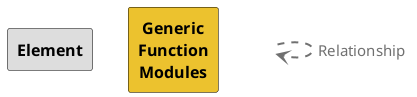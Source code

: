 @startuml
set separator none

skinparam {
  shadowing false
  arrowFontSize 15
  defaultTextAlignment center
  wrapWidth 100
  maxMessageSize 100
}
hide stereotype

skinparam rectangle<<_transparent>> {
  BorderColor transparent
  BackgroundColor transparent
  FontColor transparent
}

skinparam rectangle<<1>> {
  BackgroundColor #dddddd
  FontColor #000000
  BorderColor #000000
}
rectangle "==Element" <<1>>

skinparam rectangle<<2>> {
  BackgroundColor #ecc22e
  FontColor #000000
  BorderColor #000000
}
rectangle "==Generic Function Modules" <<2>>

rectangle "." <<_transparent>> as 3
3 .[#707070,thickness=2].> 3 : "<color:#707070>Relationship"


@enduml